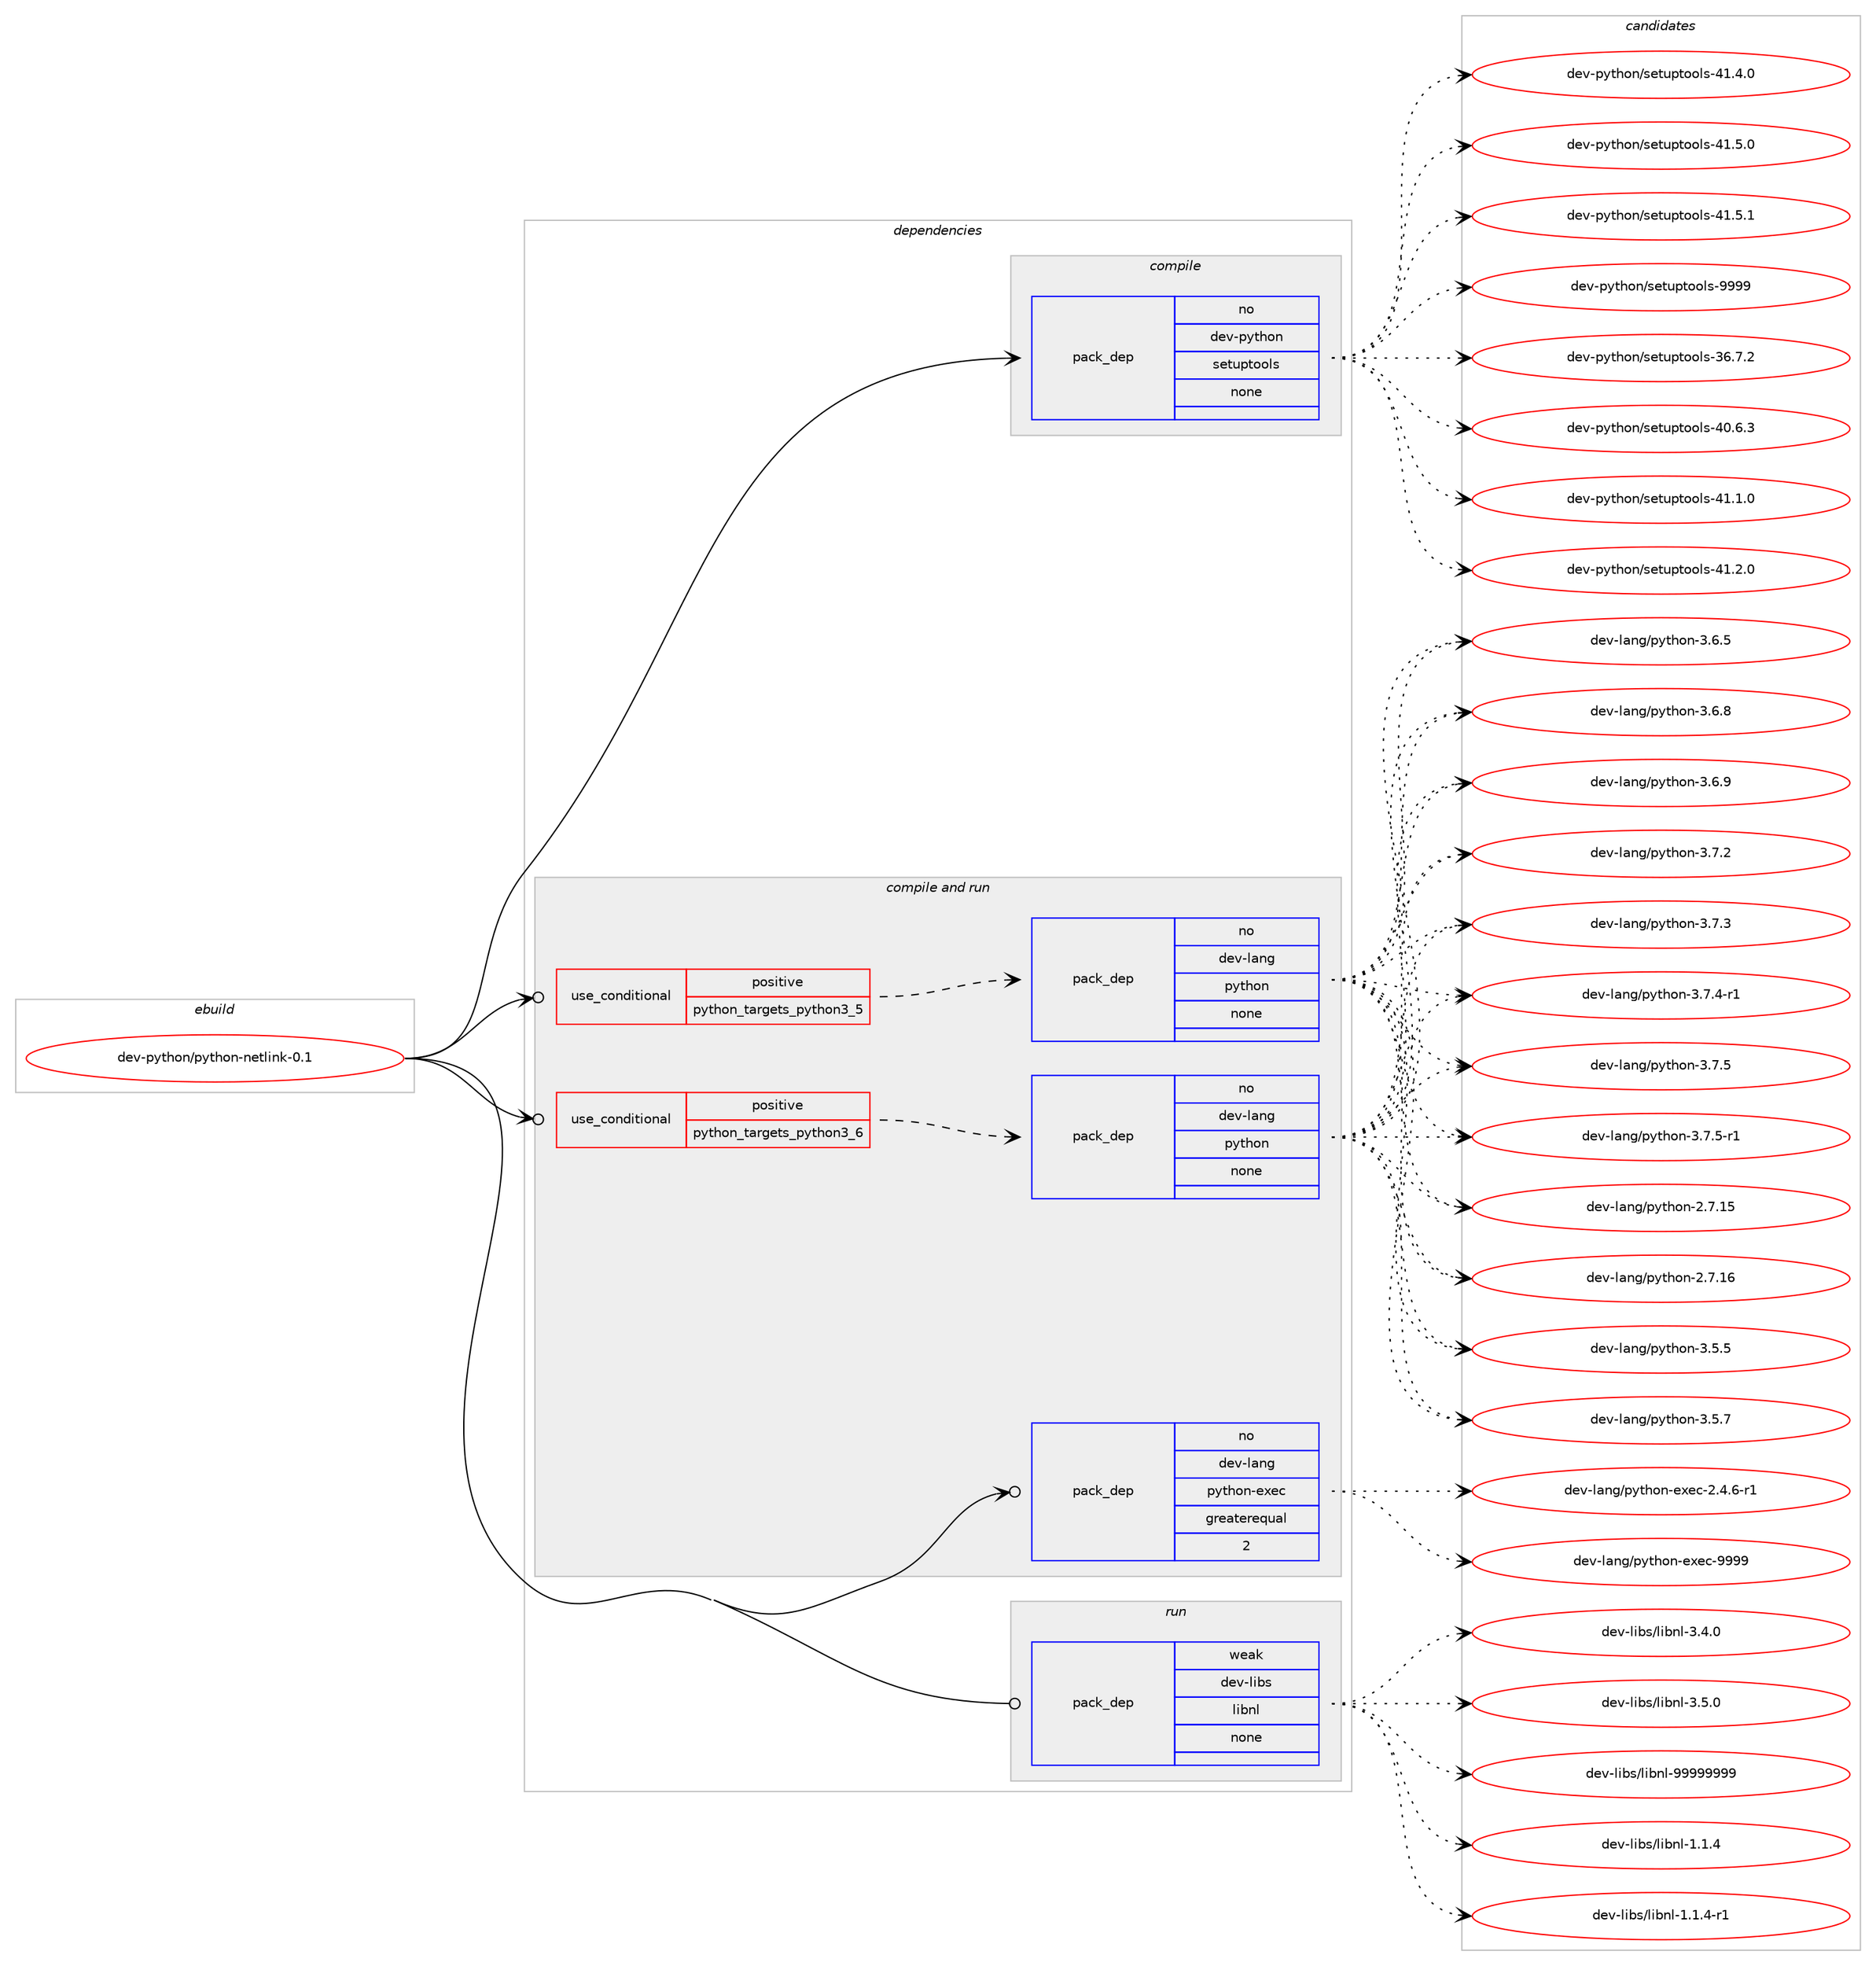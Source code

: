 digraph prolog {

# *************
# Graph options
# *************

newrank=true;
concentrate=true;
compound=true;
graph [rankdir=LR,fontname=Helvetica,fontsize=10,ranksep=1.5];#, ranksep=2.5, nodesep=0.2];
edge  [arrowhead=vee];
node  [fontname=Helvetica,fontsize=10];

# **********
# The ebuild
# **********

subgraph cluster_leftcol {
color=gray;
rank=same;
label=<<i>ebuild</i>>;
id [label="dev-python/python-netlink-0.1", color=red, width=4, href="../dev-python/python-netlink-0.1.svg"];
}

# ****************
# The dependencies
# ****************

subgraph cluster_midcol {
color=gray;
label=<<i>dependencies</i>>;
subgraph cluster_compile {
fillcolor="#eeeeee";
style=filled;
label=<<i>compile</i>>;
subgraph pack472619 {
dependency632278 [label=<<TABLE BORDER="0" CELLBORDER="1" CELLSPACING="0" CELLPADDING="4" WIDTH="220"><TR><TD ROWSPAN="6" CELLPADDING="30">pack_dep</TD></TR><TR><TD WIDTH="110">no</TD></TR><TR><TD>dev-python</TD></TR><TR><TD>setuptools</TD></TR><TR><TD>none</TD></TR><TR><TD></TD></TR></TABLE>>, shape=none, color=blue];
}
id:e -> dependency632278:w [weight=20,style="solid",arrowhead="vee"];
}
subgraph cluster_compileandrun {
fillcolor="#eeeeee";
style=filled;
label=<<i>compile and run</i>>;
subgraph cond147788 {
dependency632279 [label=<<TABLE BORDER="0" CELLBORDER="1" CELLSPACING="0" CELLPADDING="4"><TR><TD ROWSPAN="3" CELLPADDING="10">use_conditional</TD></TR><TR><TD>positive</TD></TR><TR><TD>python_targets_python3_5</TD></TR></TABLE>>, shape=none, color=red];
subgraph pack472620 {
dependency632280 [label=<<TABLE BORDER="0" CELLBORDER="1" CELLSPACING="0" CELLPADDING="4" WIDTH="220"><TR><TD ROWSPAN="6" CELLPADDING="30">pack_dep</TD></TR><TR><TD WIDTH="110">no</TD></TR><TR><TD>dev-lang</TD></TR><TR><TD>python</TD></TR><TR><TD>none</TD></TR><TR><TD></TD></TR></TABLE>>, shape=none, color=blue];
}
dependency632279:e -> dependency632280:w [weight=20,style="dashed",arrowhead="vee"];
}
id:e -> dependency632279:w [weight=20,style="solid",arrowhead="odotvee"];
subgraph cond147789 {
dependency632281 [label=<<TABLE BORDER="0" CELLBORDER="1" CELLSPACING="0" CELLPADDING="4"><TR><TD ROWSPAN="3" CELLPADDING="10">use_conditional</TD></TR><TR><TD>positive</TD></TR><TR><TD>python_targets_python3_6</TD></TR></TABLE>>, shape=none, color=red];
subgraph pack472621 {
dependency632282 [label=<<TABLE BORDER="0" CELLBORDER="1" CELLSPACING="0" CELLPADDING="4" WIDTH="220"><TR><TD ROWSPAN="6" CELLPADDING="30">pack_dep</TD></TR><TR><TD WIDTH="110">no</TD></TR><TR><TD>dev-lang</TD></TR><TR><TD>python</TD></TR><TR><TD>none</TD></TR><TR><TD></TD></TR></TABLE>>, shape=none, color=blue];
}
dependency632281:e -> dependency632282:w [weight=20,style="dashed",arrowhead="vee"];
}
id:e -> dependency632281:w [weight=20,style="solid",arrowhead="odotvee"];
subgraph pack472622 {
dependency632283 [label=<<TABLE BORDER="0" CELLBORDER="1" CELLSPACING="0" CELLPADDING="4" WIDTH="220"><TR><TD ROWSPAN="6" CELLPADDING="30">pack_dep</TD></TR><TR><TD WIDTH="110">no</TD></TR><TR><TD>dev-lang</TD></TR><TR><TD>python-exec</TD></TR><TR><TD>greaterequal</TD></TR><TR><TD>2</TD></TR></TABLE>>, shape=none, color=blue];
}
id:e -> dependency632283:w [weight=20,style="solid",arrowhead="odotvee"];
}
subgraph cluster_run {
fillcolor="#eeeeee";
style=filled;
label=<<i>run</i>>;
subgraph pack472623 {
dependency632284 [label=<<TABLE BORDER="0" CELLBORDER="1" CELLSPACING="0" CELLPADDING="4" WIDTH="220"><TR><TD ROWSPAN="6" CELLPADDING="30">pack_dep</TD></TR><TR><TD WIDTH="110">weak</TD></TR><TR><TD>dev-libs</TD></TR><TR><TD>libnl</TD></TR><TR><TD>none</TD></TR><TR><TD></TD></TR></TABLE>>, shape=none, color=blue];
}
id:e -> dependency632284:w [weight=20,style="solid",arrowhead="odot"];
}
}

# **************
# The candidates
# **************

subgraph cluster_choices {
rank=same;
color=gray;
label=<<i>candidates</i>>;

subgraph choice472619 {
color=black;
nodesep=1;
choice100101118451121211161041111104711510111611711211611111110811545515446554650 [label="dev-python/setuptools-36.7.2", color=red, width=4,href="../dev-python/setuptools-36.7.2.svg"];
choice100101118451121211161041111104711510111611711211611111110811545524846544651 [label="dev-python/setuptools-40.6.3", color=red, width=4,href="../dev-python/setuptools-40.6.3.svg"];
choice100101118451121211161041111104711510111611711211611111110811545524946494648 [label="dev-python/setuptools-41.1.0", color=red, width=4,href="../dev-python/setuptools-41.1.0.svg"];
choice100101118451121211161041111104711510111611711211611111110811545524946504648 [label="dev-python/setuptools-41.2.0", color=red, width=4,href="../dev-python/setuptools-41.2.0.svg"];
choice100101118451121211161041111104711510111611711211611111110811545524946524648 [label="dev-python/setuptools-41.4.0", color=red, width=4,href="../dev-python/setuptools-41.4.0.svg"];
choice100101118451121211161041111104711510111611711211611111110811545524946534648 [label="dev-python/setuptools-41.5.0", color=red, width=4,href="../dev-python/setuptools-41.5.0.svg"];
choice100101118451121211161041111104711510111611711211611111110811545524946534649 [label="dev-python/setuptools-41.5.1", color=red, width=4,href="../dev-python/setuptools-41.5.1.svg"];
choice10010111845112121116104111110471151011161171121161111111081154557575757 [label="dev-python/setuptools-9999", color=red, width=4,href="../dev-python/setuptools-9999.svg"];
dependency632278:e -> choice100101118451121211161041111104711510111611711211611111110811545515446554650:w [style=dotted,weight="100"];
dependency632278:e -> choice100101118451121211161041111104711510111611711211611111110811545524846544651:w [style=dotted,weight="100"];
dependency632278:e -> choice100101118451121211161041111104711510111611711211611111110811545524946494648:w [style=dotted,weight="100"];
dependency632278:e -> choice100101118451121211161041111104711510111611711211611111110811545524946504648:w [style=dotted,weight="100"];
dependency632278:e -> choice100101118451121211161041111104711510111611711211611111110811545524946524648:w [style=dotted,weight="100"];
dependency632278:e -> choice100101118451121211161041111104711510111611711211611111110811545524946534648:w [style=dotted,weight="100"];
dependency632278:e -> choice100101118451121211161041111104711510111611711211611111110811545524946534649:w [style=dotted,weight="100"];
dependency632278:e -> choice10010111845112121116104111110471151011161171121161111111081154557575757:w [style=dotted,weight="100"];
}
subgraph choice472620 {
color=black;
nodesep=1;
choice10010111845108971101034711212111610411111045504655464953 [label="dev-lang/python-2.7.15", color=red, width=4,href="../dev-lang/python-2.7.15.svg"];
choice10010111845108971101034711212111610411111045504655464954 [label="dev-lang/python-2.7.16", color=red, width=4,href="../dev-lang/python-2.7.16.svg"];
choice100101118451089711010347112121116104111110455146534653 [label="dev-lang/python-3.5.5", color=red, width=4,href="../dev-lang/python-3.5.5.svg"];
choice100101118451089711010347112121116104111110455146534655 [label="dev-lang/python-3.5.7", color=red, width=4,href="../dev-lang/python-3.5.7.svg"];
choice100101118451089711010347112121116104111110455146544653 [label="dev-lang/python-3.6.5", color=red, width=4,href="../dev-lang/python-3.6.5.svg"];
choice100101118451089711010347112121116104111110455146544656 [label="dev-lang/python-3.6.8", color=red, width=4,href="../dev-lang/python-3.6.8.svg"];
choice100101118451089711010347112121116104111110455146544657 [label="dev-lang/python-3.6.9", color=red, width=4,href="../dev-lang/python-3.6.9.svg"];
choice100101118451089711010347112121116104111110455146554650 [label="dev-lang/python-3.7.2", color=red, width=4,href="../dev-lang/python-3.7.2.svg"];
choice100101118451089711010347112121116104111110455146554651 [label="dev-lang/python-3.7.3", color=red, width=4,href="../dev-lang/python-3.7.3.svg"];
choice1001011184510897110103471121211161041111104551465546524511449 [label="dev-lang/python-3.7.4-r1", color=red, width=4,href="../dev-lang/python-3.7.4-r1.svg"];
choice100101118451089711010347112121116104111110455146554653 [label="dev-lang/python-3.7.5", color=red, width=4,href="../dev-lang/python-3.7.5.svg"];
choice1001011184510897110103471121211161041111104551465546534511449 [label="dev-lang/python-3.7.5-r1", color=red, width=4,href="../dev-lang/python-3.7.5-r1.svg"];
dependency632280:e -> choice10010111845108971101034711212111610411111045504655464953:w [style=dotted,weight="100"];
dependency632280:e -> choice10010111845108971101034711212111610411111045504655464954:w [style=dotted,weight="100"];
dependency632280:e -> choice100101118451089711010347112121116104111110455146534653:w [style=dotted,weight="100"];
dependency632280:e -> choice100101118451089711010347112121116104111110455146534655:w [style=dotted,weight="100"];
dependency632280:e -> choice100101118451089711010347112121116104111110455146544653:w [style=dotted,weight="100"];
dependency632280:e -> choice100101118451089711010347112121116104111110455146544656:w [style=dotted,weight="100"];
dependency632280:e -> choice100101118451089711010347112121116104111110455146544657:w [style=dotted,weight="100"];
dependency632280:e -> choice100101118451089711010347112121116104111110455146554650:w [style=dotted,weight="100"];
dependency632280:e -> choice100101118451089711010347112121116104111110455146554651:w [style=dotted,weight="100"];
dependency632280:e -> choice1001011184510897110103471121211161041111104551465546524511449:w [style=dotted,weight="100"];
dependency632280:e -> choice100101118451089711010347112121116104111110455146554653:w [style=dotted,weight="100"];
dependency632280:e -> choice1001011184510897110103471121211161041111104551465546534511449:w [style=dotted,weight="100"];
}
subgraph choice472621 {
color=black;
nodesep=1;
choice10010111845108971101034711212111610411111045504655464953 [label="dev-lang/python-2.7.15", color=red, width=4,href="../dev-lang/python-2.7.15.svg"];
choice10010111845108971101034711212111610411111045504655464954 [label="dev-lang/python-2.7.16", color=red, width=4,href="../dev-lang/python-2.7.16.svg"];
choice100101118451089711010347112121116104111110455146534653 [label="dev-lang/python-3.5.5", color=red, width=4,href="../dev-lang/python-3.5.5.svg"];
choice100101118451089711010347112121116104111110455146534655 [label="dev-lang/python-3.5.7", color=red, width=4,href="../dev-lang/python-3.5.7.svg"];
choice100101118451089711010347112121116104111110455146544653 [label="dev-lang/python-3.6.5", color=red, width=4,href="../dev-lang/python-3.6.5.svg"];
choice100101118451089711010347112121116104111110455146544656 [label="dev-lang/python-3.6.8", color=red, width=4,href="../dev-lang/python-3.6.8.svg"];
choice100101118451089711010347112121116104111110455146544657 [label="dev-lang/python-3.6.9", color=red, width=4,href="../dev-lang/python-3.6.9.svg"];
choice100101118451089711010347112121116104111110455146554650 [label="dev-lang/python-3.7.2", color=red, width=4,href="../dev-lang/python-3.7.2.svg"];
choice100101118451089711010347112121116104111110455146554651 [label="dev-lang/python-3.7.3", color=red, width=4,href="../dev-lang/python-3.7.3.svg"];
choice1001011184510897110103471121211161041111104551465546524511449 [label="dev-lang/python-3.7.4-r1", color=red, width=4,href="../dev-lang/python-3.7.4-r1.svg"];
choice100101118451089711010347112121116104111110455146554653 [label="dev-lang/python-3.7.5", color=red, width=4,href="../dev-lang/python-3.7.5.svg"];
choice1001011184510897110103471121211161041111104551465546534511449 [label="dev-lang/python-3.7.5-r1", color=red, width=4,href="../dev-lang/python-3.7.5-r1.svg"];
dependency632282:e -> choice10010111845108971101034711212111610411111045504655464953:w [style=dotted,weight="100"];
dependency632282:e -> choice10010111845108971101034711212111610411111045504655464954:w [style=dotted,weight="100"];
dependency632282:e -> choice100101118451089711010347112121116104111110455146534653:w [style=dotted,weight="100"];
dependency632282:e -> choice100101118451089711010347112121116104111110455146534655:w [style=dotted,weight="100"];
dependency632282:e -> choice100101118451089711010347112121116104111110455146544653:w [style=dotted,weight="100"];
dependency632282:e -> choice100101118451089711010347112121116104111110455146544656:w [style=dotted,weight="100"];
dependency632282:e -> choice100101118451089711010347112121116104111110455146544657:w [style=dotted,weight="100"];
dependency632282:e -> choice100101118451089711010347112121116104111110455146554650:w [style=dotted,weight="100"];
dependency632282:e -> choice100101118451089711010347112121116104111110455146554651:w [style=dotted,weight="100"];
dependency632282:e -> choice1001011184510897110103471121211161041111104551465546524511449:w [style=dotted,weight="100"];
dependency632282:e -> choice100101118451089711010347112121116104111110455146554653:w [style=dotted,weight="100"];
dependency632282:e -> choice1001011184510897110103471121211161041111104551465546534511449:w [style=dotted,weight="100"];
}
subgraph choice472622 {
color=black;
nodesep=1;
choice10010111845108971101034711212111610411111045101120101994550465246544511449 [label="dev-lang/python-exec-2.4.6-r1", color=red, width=4,href="../dev-lang/python-exec-2.4.6-r1.svg"];
choice10010111845108971101034711212111610411111045101120101994557575757 [label="dev-lang/python-exec-9999", color=red, width=4,href="../dev-lang/python-exec-9999.svg"];
dependency632283:e -> choice10010111845108971101034711212111610411111045101120101994550465246544511449:w [style=dotted,weight="100"];
dependency632283:e -> choice10010111845108971101034711212111610411111045101120101994557575757:w [style=dotted,weight="100"];
}
subgraph choice472623 {
color=black;
nodesep=1;
choice10010111845108105981154710810598110108454946494652 [label="dev-libs/libnl-1.1.4", color=red, width=4,href="../dev-libs/libnl-1.1.4.svg"];
choice100101118451081059811547108105981101084549464946524511449 [label="dev-libs/libnl-1.1.4-r1", color=red, width=4,href="../dev-libs/libnl-1.1.4-r1.svg"];
choice10010111845108105981154710810598110108455146524648 [label="dev-libs/libnl-3.4.0", color=red, width=4,href="../dev-libs/libnl-3.4.0.svg"];
choice10010111845108105981154710810598110108455146534648 [label="dev-libs/libnl-3.5.0", color=red, width=4,href="../dev-libs/libnl-3.5.0.svg"];
choice10010111845108105981154710810598110108455757575757575757 [label="dev-libs/libnl-99999999", color=red, width=4,href="../dev-libs/libnl-99999999.svg"];
dependency632284:e -> choice10010111845108105981154710810598110108454946494652:w [style=dotted,weight="100"];
dependency632284:e -> choice100101118451081059811547108105981101084549464946524511449:w [style=dotted,weight="100"];
dependency632284:e -> choice10010111845108105981154710810598110108455146524648:w [style=dotted,weight="100"];
dependency632284:e -> choice10010111845108105981154710810598110108455146534648:w [style=dotted,weight="100"];
dependency632284:e -> choice10010111845108105981154710810598110108455757575757575757:w [style=dotted,weight="100"];
}
}

}
